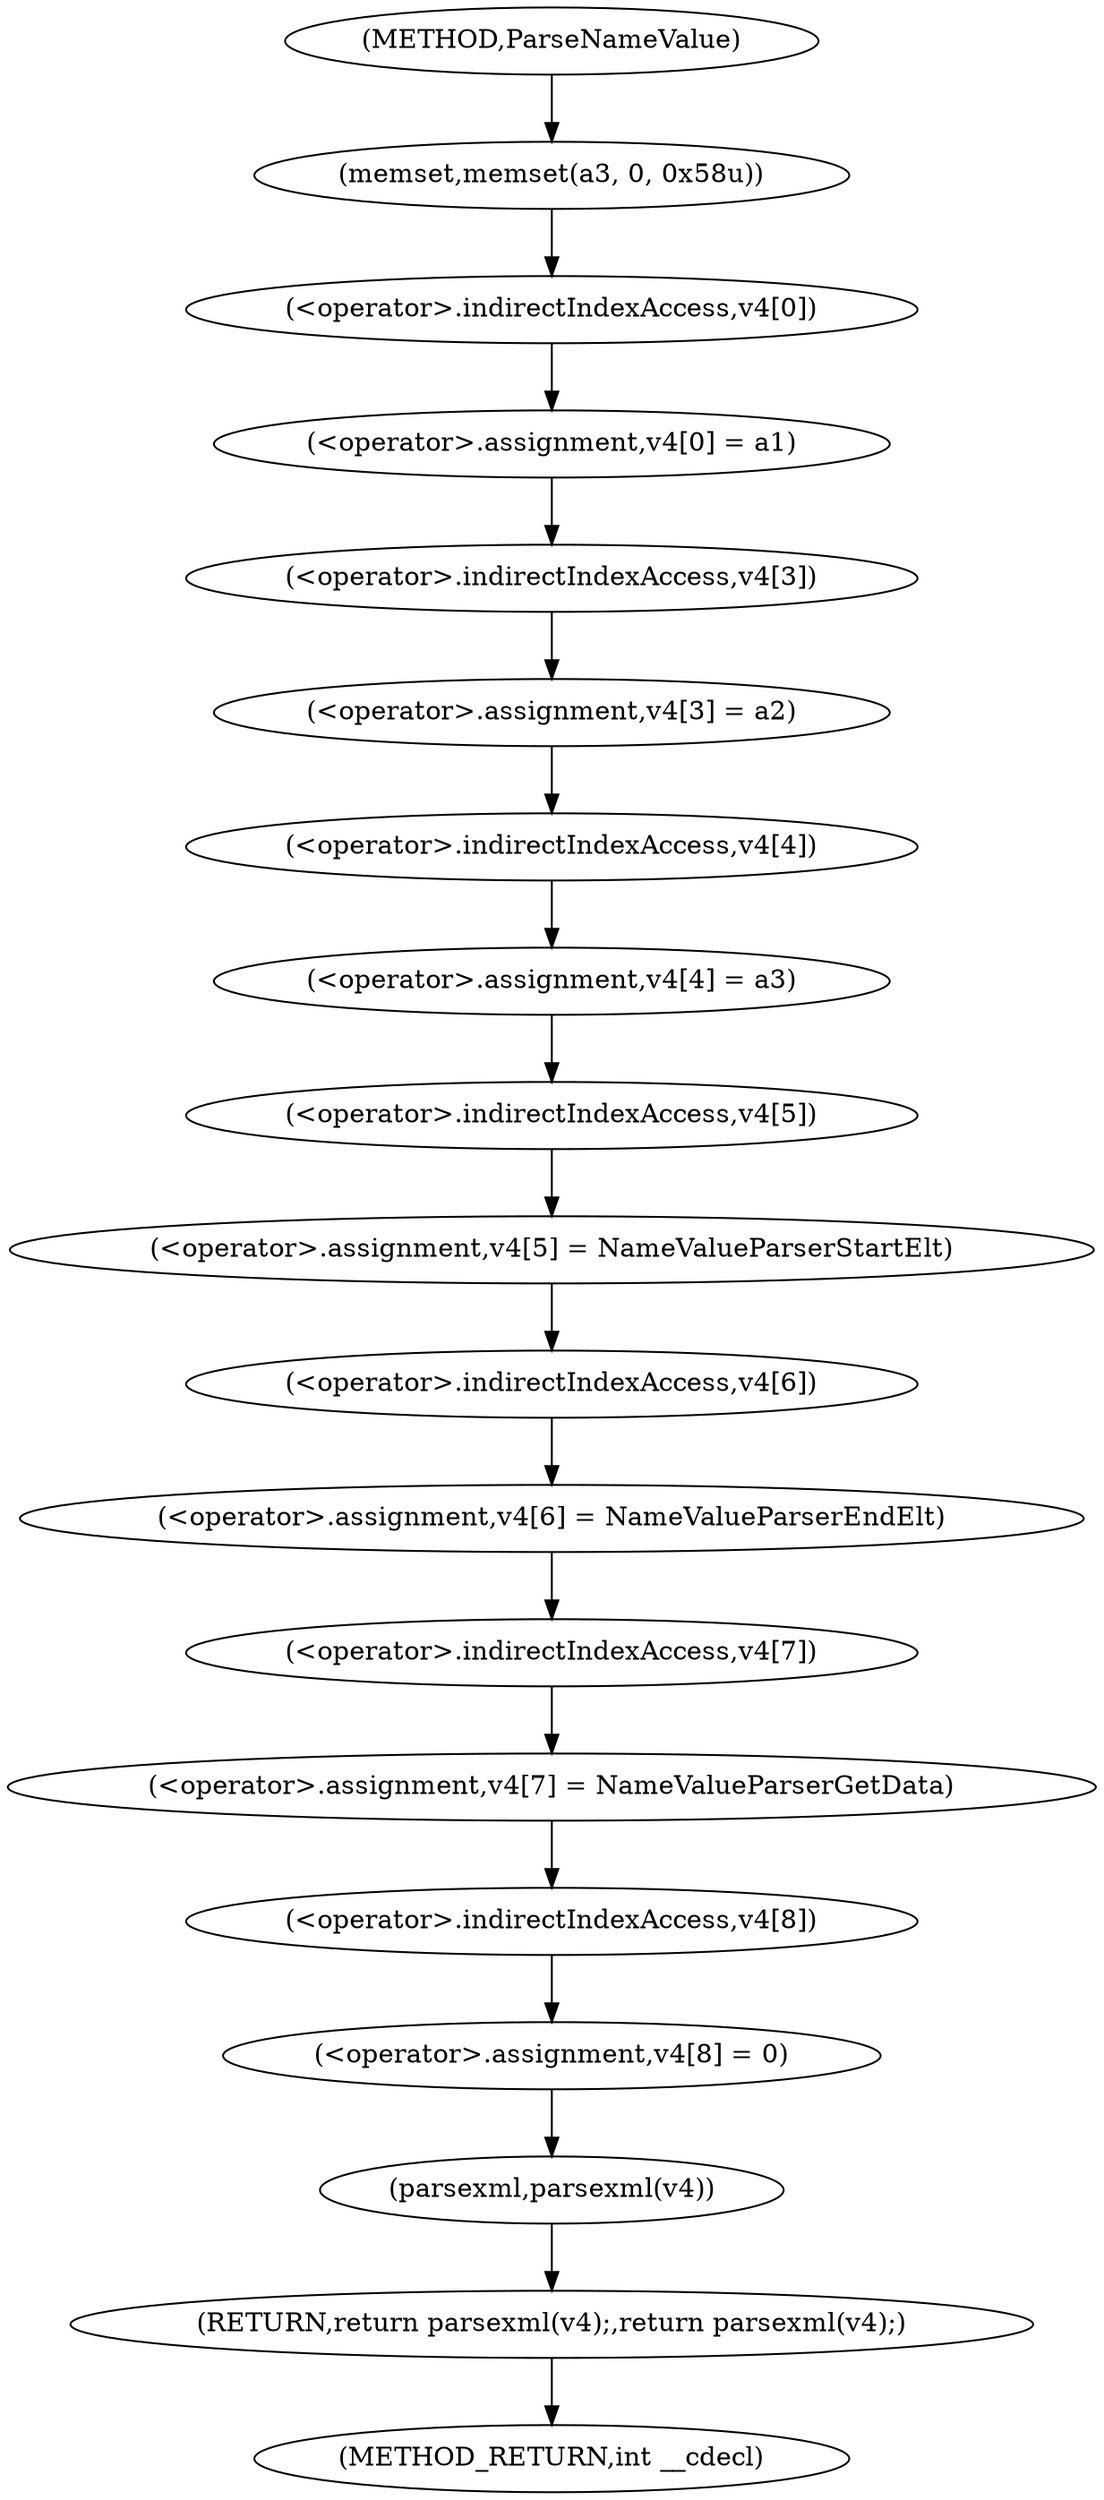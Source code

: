 digraph ParseNameValue {  
"1000108" [label = "(memset,memset(a3, 0, 0x58u))" ]
"1000112" [label = "(<operator>.assignment,v4[0] = a1)" ]
"1000113" [label = "(<operator>.indirectIndexAccess,v4[0])" ]
"1000117" [label = "(<operator>.assignment,v4[3] = a2)" ]
"1000118" [label = "(<operator>.indirectIndexAccess,v4[3])" ]
"1000122" [label = "(<operator>.assignment,v4[4] = a3)" ]
"1000123" [label = "(<operator>.indirectIndexAccess,v4[4])" ]
"1000127" [label = "(<operator>.assignment,v4[5] = NameValueParserStartElt)" ]
"1000128" [label = "(<operator>.indirectIndexAccess,v4[5])" ]
"1000132" [label = "(<operator>.assignment,v4[6] = NameValueParserEndElt)" ]
"1000133" [label = "(<operator>.indirectIndexAccess,v4[6])" ]
"1000137" [label = "(<operator>.assignment,v4[7] = NameValueParserGetData)" ]
"1000138" [label = "(<operator>.indirectIndexAccess,v4[7])" ]
"1000142" [label = "(<operator>.assignment,v4[8] = 0)" ]
"1000143" [label = "(<operator>.indirectIndexAccess,v4[8])" ]
"1000147" [label = "(RETURN,return parsexml(v4);,return parsexml(v4);)" ]
"1000148" [label = "(parsexml,parsexml(v4))" ]
"1000102" [label = "(METHOD,ParseNameValue)" ]
"1000150" [label = "(METHOD_RETURN,int __cdecl)" ]
  "1000108" -> "1000113" 
  "1000112" -> "1000118" 
  "1000113" -> "1000112" 
  "1000117" -> "1000123" 
  "1000118" -> "1000117" 
  "1000122" -> "1000128" 
  "1000123" -> "1000122" 
  "1000127" -> "1000133" 
  "1000128" -> "1000127" 
  "1000132" -> "1000138" 
  "1000133" -> "1000132" 
  "1000137" -> "1000143" 
  "1000138" -> "1000137" 
  "1000142" -> "1000148" 
  "1000143" -> "1000142" 
  "1000147" -> "1000150" 
  "1000148" -> "1000147" 
  "1000102" -> "1000108" 
}
